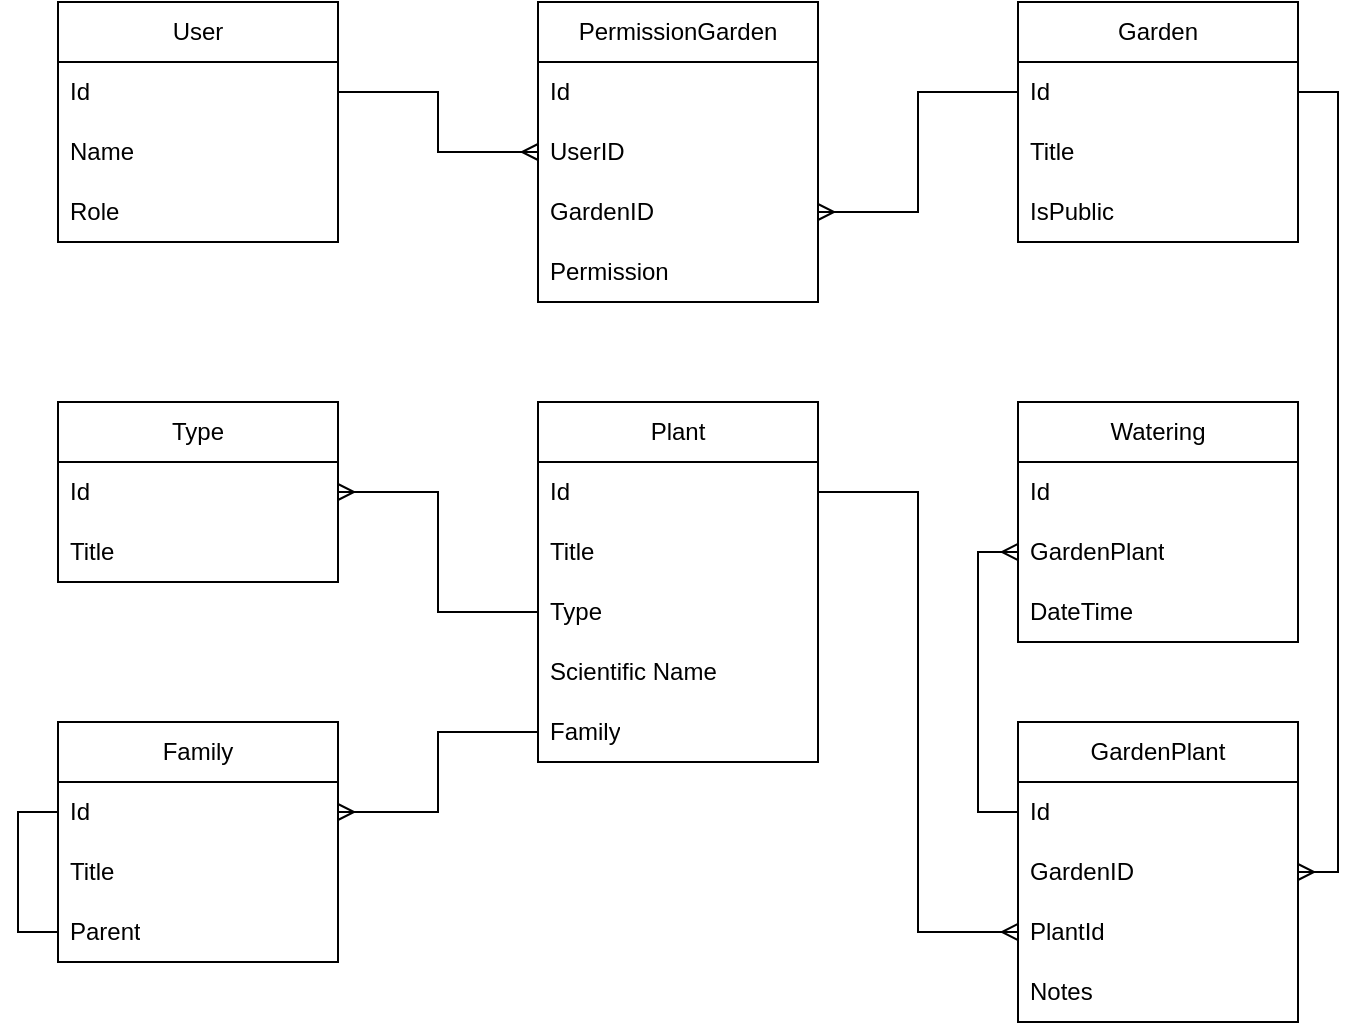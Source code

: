 <mxfile version="21.3.3" type="github">
  <diagram name="Page-1" id="vSVbbN4WZc9HBCSsLqm2">
    <mxGraphModel dx="1361" dy="627" grid="1" gridSize="10" guides="1" tooltips="1" connect="1" arrows="1" fold="1" page="0" pageScale="1" pageWidth="1169" pageHeight="827" background="none" math="0" shadow="0">
      <root>
        <mxCell id="0" />
        <mxCell id="1" parent="0" />
        <mxCell id="XW5G2sEWw_SWdA0xkO9e-39" value="User" style="swimlane;fontStyle=0;childLayout=stackLayout;horizontal=1;startSize=30;horizontalStack=0;resizeParent=1;resizeParentMax=0;resizeLast=0;collapsible=1;marginBottom=0;whiteSpace=wrap;html=1;" parent="1" vertex="1">
          <mxGeometry x="-240" y="240" width="140" height="120" as="geometry" />
        </mxCell>
        <mxCell id="XW5G2sEWw_SWdA0xkO9e-40" value="Id" style="text;strokeColor=none;fillColor=none;align=left;verticalAlign=middle;spacingLeft=4;spacingRight=4;overflow=hidden;points=[[0,0.5],[1,0.5]];portConstraint=eastwest;rotatable=0;whiteSpace=wrap;html=1;" parent="XW5G2sEWw_SWdA0xkO9e-39" vertex="1">
          <mxGeometry y="30" width="140" height="30" as="geometry" />
        </mxCell>
        <mxCell id="XW5G2sEWw_SWdA0xkO9e-41" value="Name" style="text;strokeColor=none;fillColor=none;align=left;verticalAlign=middle;spacingLeft=4;spacingRight=4;overflow=hidden;points=[[0,0.5],[1,0.5]];portConstraint=eastwest;rotatable=0;whiteSpace=wrap;html=1;" parent="XW5G2sEWw_SWdA0xkO9e-39" vertex="1">
          <mxGeometry y="60" width="140" height="30" as="geometry" />
        </mxCell>
        <mxCell id="XW5G2sEWw_SWdA0xkO9e-62" value="Role" style="text;strokeColor=none;fillColor=none;align=left;verticalAlign=middle;spacingLeft=4;spacingRight=4;overflow=hidden;points=[[0,0.5],[1,0.5]];portConstraint=eastwest;rotatable=0;whiteSpace=wrap;html=1;" parent="XW5G2sEWw_SWdA0xkO9e-39" vertex="1">
          <mxGeometry y="90" width="140" height="30" as="geometry" />
        </mxCell>
        <mxCell id="XW5G2sEWw_SWdA0xkO9e-43" value="Garden" style="swimlane;fontStyle=0;childLayout=stackLayout;horizontal=1;startSize=30;horizontalStack=0;resizeParent=1;resizeParentMax=0;resizeLast=0;collapsible=1;marginBottom=0;whiteSpace=wrap;html=1;" parent="1" vertex="1">
          <mxGeometry x="240" y="240" width="140" height="120" as="geometry" />
        </mxCell>
        <mxCell id="XW5G2sEWw_SWdA0xkO9e-44" value="Id" style="text;strokeColor=none;fillColor=none;align=left;verticalAlign=middle;spacingLeft=4;spacingRight=4;overflow=hidden;points=[[0,0.5],[1,0.5]];portConstraint=eastwest;rotatable=0;whiteSpace=wrap;html=1;" parent="XW5G2sEWw_SWdA0xkO9e-43" vertex="1">
          <mxGeometry y="30" width="140" height="30" as="geometry" />
        </mxCell>
        <mxCell id="XW5G2sEWw_SWdA0xkO9e-45" value="Title" style="text;strokeColor=none;fillColor=none;align=left;verticalAlign=middle;spacingLeft=4;spacingRight=4;overflow=hidden;points=[[0,0.5],[1,0.5]];portConstraint=eastwest;rotatable=0;whiteSpace=wrap;html=1;" parent="XW5G2sEWw_SWdA0xkO9e-43" vertex="1">
          <mxGeometry y="60" width="140" height="30" as="geometry" />
        </mxCell>
        <mxCell id="XW5G2sEWw_SWdA0xkO9e-1412" value="IsPublic" style="text;strokeColor=none;fillColor=none;align=left;verticalAlign=middle;spacingLeft=4;spacingRight=4;overflow=hidden;points=[[0,0.5],[1,0.5]];portConstraint=eastwest;rotatable=0;whiteSpace=wrap;html=1;" parent="XW5G2sEWw_SWdA0xkO9e-43" vertex="1">
          <mxGeometry y="90" width="140" height="30" as="geometry" />
        </mxCell>
        <mxCell id="XW5G2sEWw_SWdA0xkO9e-50" value="Plant" style="swimlane;fontStyle=0;childLayout=stackLayout;horizontal=1;startSize=30;horizontalStack=0;resizeParent=1;resizeParentMax=0;resizeLast=0;collapsible=1;marginBottom=0;whiteSpace=wrap;html=1;" parent="1" vertex="1">
          <mxGeometry y="440" width="140" height="180" as="geometry" />
        </mxCell>
        <mxCell id="XW5G2sEWw_SWdA0xkO9e-51" value="Id" style="text;strokeColor=none;fillColor=none;align=left;verticalAlign=middle;spacingLeft=4;spacingRight=4;overflow=hidden;points=[[0,0.5],[1,0.5]];portConstraint=eastwest;rotatable=0;whiteSpace=wrap;html=1;" parent="XW5G2sEWw_SWdA0xkO9e-50" vertex="1">
          <mxGeometry y="30" width="140" height="30" as="geometry" />
        </mxCell>
        <mxCell id="XW5G2sEWw_SWdA0xkO9e-52" value="Title" style="text;strokeColor=none;fillColor=none;align=left;verticalAlign=middle;spacingLeft=4;spacingRight=4;overflow=hidden;points=[[0,0.5],[1,0.5]];portConstraint=eastwest;rotatable=0;whiteSpace=wrap;html=1;" parent="XW5G2sEWw_SWdA0xkO9e-50" vertex="1">
          <mxGeometry y="60" width="140" height="30" as="geometry" />
        </mxCell>
        <mxCell id="XW5G2sEWw_SWdA0xkO9e-53" value="Type" style="text;strokeColor=none;fillColor=none;align=left;verticalAlign=middle;spacingLeft=4;spacingRight=4;overflow=hidden;points=[[0,0.5],[1,0.5]];portConstraint=eastwest;rotatable=0;whiteSpace=wrap;html=1;" parent="XW5G2sEWw_SWdA0xkO9e-50" vertex="1">
          <mxGeometry y="90" width="140" height="30" as="geometry" />
        </mxCell>
        <mxCell id="XW5G2sEWw_SWdA0xkO9e-1403" value="Scientific Name" style="text;strokeColor=none;fillColor=none;align=left;verticalAlign=middle;spacingLeft=4;spacingRight=4;overflow=hidden;points=[[0,0.5],[1,0.5]];portConstraint=eastwest;rotatable=0;whiteSpace=wrap;html=1;" parent="XW5G2sEWw_SWdA0xkO9e-50" vertex="1">
          <mxGeometry y="120" width="140" height="30" as="geometry" />
        </mxCell>
        <mxCell id="XW5G2sEWw_SWdA0xkO9e-1420" value="Family" style="text;strokeColor=none;fillColor=none;align=left;verticalAlign=middle;spacingLeft=4;spacingRight=4;overflow=hidden;points=[[0,0.5],[1,0.5]];portConstraint=eastwest;rotatable=0;whiteSpace=wrap;html=1;" parent="XW5G2sEWw_SWdA0xkO9e-50" vertex="1">
          <mxGeometry y="150" width="140" height="30" as="geometry" />
        </mxCell>
        <mxCell id="XW5G2sEWw_SWdA0xkO9e-57" value="Type" style="swimlane;fontStyle=0;childLayout=stackLayout;horizontal=1;startSize=30;horizontalStack=0;resizeParent=1;resizeParentMax=0;resizeLast=0;collapsible=1;marginBottom=0;whiteSpace=wrap;html=1;" parent="1" vertex="1">
          <mxGeometry x="-240" y="440" width="140" height="90" as="geometry" />
        </mxCell>
        <mxCell id="XW5G2sEWw_SWdA0xkO9e-58" value="Id" style="text;strokeColor=none;fillColor=none;align=left;verticalAlign=middle;spacingLeft=4;spacingRight=4;overflow=hidden;points=[[0,0.5],[1,0.5]];portConstraint=eastwest;rotatable=0;whiteSpace=wrap;html=1;" parent="XW5G2sEWw_SWdA0xkO9e-57" vertex="1">
          <mxGeometry y="30" width="140" height="30" as="geometry" />
        </mxCell>
        <mxCell id="XW5G2sEWw_SWdA0xkO9e-59" value="Title" style="text;strokeColor=none;fillColor=none;align=left;verticalAlign=middle;spacingLeft=4;spacingRight=4;overflow=hidden;points=[[0,0.5],[1,0.5]];portConstraint=eastwest;rotatable=0;whiteSpace=wrap;html=1;" parent="XW5G2sEWw_SWdA0xkO9e-57" vertex="1">
          <mxGeometry y="60" width="140" height="30" as="geometry" />
        </mxCell>
        <mxCell id="XW5G2sEWw_SWdA0xkO9e-63" value="PermissionGarden" style="swimlane;fontStyle=0;childLayout=stackLayout;horizontal=1;startSize=30;horizontalStack=0;resizeParent=1;resizeParentMax=0;resizeLast=0;collapsible=1;marginBottom=0;whiteSpace=wrap;html=1;" parent="1" vertex="1">
          <mxGeometry y="240" width="140" height="150" as="geometry" />
        </mxCell>
        <mxCell id="XW5G2sEWw_SWdA0xkO9e-64" value="Id" style="text;strokeColor=none;fillColor=none;align=left;verticalAlign=middle;spacingLeft=4;spacingRight=4;overflow=hidden;points=[[0,0.5],[1,0.5]];portConstraint=eastwest;rotatable=0;whiteSpace=wrap;html=1;" parent="XW5G2sEWw_SWdA0xkO9e-63" vertex="1">
          <mxGeometry y="30" width="140" height="30" as="geometry" />
        </mxCell>
        <mxCell id="XW5G2sEWw_SWdA0xkO9e-65" value="UserID" style="text;strokeColor=none;fillColor=none;align=left;verticalAlign=middle;spacingLeft=4;spacingRight=4;overflow=hidden;points=[[0,0.5],[1,0.5]];portConstraint=eastwest;rotatable=0;whiteSpace=wrap;html=1;" parent="XW5G2sEWw_SWdA0xkO9e-63" vertex="1">
          <mxGeometry y="60" width="140" height="30" as="geometry" />
        </mxCell>
        <mxCell id="XW5G2sEWw_SWdA0xkO9e-66" value="GardenID" style="text;strokeColor=none;fillColor=none;align=left;verticalAlign=middle;spacingLeft=4;spacingRight=4;overflow=hidden;points=[[0,0.5],[1,0.5]];portConstraint=eastwest;rotatable=0;whiteSpace=wrap;html=1;" parent="XW5G2sEWw_SWdA0xkO9e-63" vertex="1">
          <mxGeometry y="90" width="140" height="30" as="geometry" />
        </mxCell>
        <mxCell id="XW5G2sEWw_SWdA0xkO9e-67" value="Permission" style="text;strokeColor=none;fillColor=none;align=left;verticalAlign=middle;spacingLeft=4;spacingRight=4;overflow=hidden;points=[[0,0.5],[1,0.5]];portConstraint=eastwest;rotatable=0;whiteSpace=wrap;html=1;" parent="XW5G2sEWw_SWdA0xkO9e-63" vertex="1">
          <mxGeometry y="120" width="140" height="30" as="geometry" />
        </mxCell>
        <mxCell id="XW5G2sEWw_SWdA0xkO9e-69" style="edgeStyle=orthogonalEdgeStyle;rounded=0;orthogonalLoop=1;jettySize=auto;html=1;startArrow=ERmany;startFill=0;endArrow=baseDash;endFill=0;" parent="1" source="XW5G2sEWw_SWdA0xkO9e-65" target="XW5G2sEWw_SWdA0xkO9e-40" edge="1">
          <mxGeometry relative="1" as="geometry" />
        </mxCell>
        <mxCell id="XW5G2sEWw_SWdA0xkO9e-70" style="edgeStyle=orthogonalEdgeStyle;rounded=0;orthogonalLoop=1;jettySize=auto;html=1;startArrow=ERmany;startFill=0;endArrow=baseDash;endFill=0;" parent="1" source="XW5G2sEWw_SWdA0xkO9e-66" target="XW5G2sEWw_SWdA0xkO9e-44" edge="1">
          <mxGeometry relative="1" as="geometry" />
        </mxCell>
        <mxCell id="XW5G2sEWw_SWdA0xkO9e-71" style="edgeStyle=orthogonalEdgeStyle;rounded=0;orthogonalLoop=1;jettySize=auto;html=1;entryX=1;entryY=0.5;entryDx=0;entryDy=0;startArrow=baseDash;startFill=0;endArrow=ERmany;endFill=0;" parent="1" source="XW5G2sEWw_SWdA0xkO9e-53" target="XW5G2sEWw_SWdA0xkO9e-58" edge="1">
          <mxGeometry relative="1" as="geometry" />
        </mxCell>
        <mxCell id="XW5G2sEWw_SWdA0xkO9e-1404" value="GardenPlant" style="swimlane;fontStyle=0;childLayout=stackLayout;horizontal=1;startSize=30;horizontalStack=0;resizeParent=1;resizeParentMax=0;resizeLast=0;collapsible=1;marginBottom=0;whiteSpace=wrap;html=1;" parent="1" vertex="1">
          <mxGeometry x="240" y="600" width="140" height="150" as="geometry" />
        </mxCell>
        <mxCell id="XW5G2sEWw_SWdA0xkO9e-1405" value="Id" style="text;strokeColor=none;fillColor=none;align=left;verticalAlign=middle;spacingLeft=4;spacingRight=4;overflow=hidden;points=[[0,0.5],[1,0.5]];portConstraint=eastwest;rotatable=0;whiteSpace=wrap;html=1;" parent="XW5G2sEWw_SWdA0xkO9e-1404" vertex="1">
          <mxGeometry y="30" width="140" height="30" as="geometry" />
        </mxCell>
        <mxCell id="XW5G2sEWw_SWdA0xkO9e-1407" value="GardenID" style="text;strokeColor=none;fillColor=none;align=left;verticalAlign=middle;spacingLeft=4;spacingRight=4;overflow=hidden;points=[[0,0.5],[1,0.5]];portConstraint=eastwest;rotatable=0;whiteSpace=wrap;html=1;" parent="XW5G2sEWw_SWdA0xkO9e-1404" vertex="1">
          <mxGeometry y="60" width="140" height="30" as="geometry" />
        </mxCell>
        <mxCell id="XW5G2sEWw_SWdA0xkO9e-1406" value="PlantId" style="text;strokeColor=none;fillColor=none;align=left;verticalAlign=middle;spacingLeft=4;spacingRight=4;overflow=hidden;points=[[0,0.5],[1,0.5]];portConstraint=eastwest;rotatable=0;whiteSpace=wrap;html=1;" parent="XW5G2sEWw_SWdA0xkO9e-1404" vertex="1">
          <mxGeometry y="90" width="140" height="30" as="geometry" />
        </mxCell>
        <mxCell id="XW5G2sEWw_SWdA0xkO9e-1408" value="Notes" style="text;strokeColor=none;fillColor=none;align=left;verticalAlign=middle;spacingLeft=4;spacingRight=4;overflow=hidden;points=[[0,0.5],[1,0.5]];portConstraint=eastwest;rotatable=0;whiteSpace=wrap;html=1;" parent="XW5G2sEWw_SWdA0xkO9e-1404" vertex="1">
          <mxGeometry y="120" width="140" height="30" as="geometry" />
        </mxCell>
        <mxCell id="XW5G2sEWw_SWdA0xkO9e-1411" style="edgeStyle=orthogonalEdgeStyle;rounded=0;orthogonalLoop=1;jettySize=auto;html=1;endArrow=baseDash;endFill=0;startArrow=ERmany;startFill=0;" parent="1" source="XW5G2sEWw_SWdA0xkO9e-1406" target="XW5G2sEWw_SWdA0xkO9e-51" edge="1">
          <mxGeometry relative="1" as="geometry" />
        </mxCell>
        <mxCell id="XW5G2sEWw_SWdA0xkO9e-1413" value="Family" style="swimlane;fontStyle=0;childLayout=stackLayout;horizontal=1;startSize=30;horizontalStack=0;resizeParent=1;resizeParentMax=0;resizeLast=0;collapsible=1;marginBottom=0;whiteSpace=wrap;html=1;" parent="1" vertex="1">
          <mxGeometry x="-240" y="600" width="140" height="120" as="geometry" />
        </mxCell>
        <mxCell id="XW5G2sEWw_SWdA0xkO9e-1414" value="Id" style="text;strokeColor=none;fillColor=none;align=left;verticalAlign=middle;spacingLeft=4;spacingRight=4;overflow=hidden;points=[[0,0.5],[1,0.5]];portConstraint=eastwest;rotatable=0;whiteSpace=wrap;html=1;" parent="XW5G2sEWw_SWdA0xkO9e-1413" vertex="1">
          <mxGeometry y="30" width="140" height="30" as="geometry" />
        </mxCell>
        <mxCell id="XW5G2sEWw_SWdA0xkO9e-1415" value="Title" style="text;strokeColor=none;fillColor=none;align=left;verticalAlign=middle;spacingLeft=4;spacingRight=4;overflow=hidden;points=[[0,0.5],[1,0.5]];portConstraint=eastwest;rotatable=0;whiteSpace=wrap;html=1;" parent="XW5G2sEWw_SWdA0xkO9e-1413" vertex="1">
          <mxGeometry y="60" width="140" height="30" as="geometry" />
        </mxCell>
        <mxCell id="XW5G2sEWw_SWdA0xkO9e-1417" style="edgeStyle=orthogonalEdgeStyle;rounded=0;orthogonalLoop=1;jettySize=auto;html=1;entryX=0;entryY=0.5;entryDx=0;entryDy=0;startArrow=baseDash;startFill=0;endArrow=baseDash;endFill=0;" parent="XW5G2sEWw_SWdA0xkO9e-1413" source="XW5G2sEWw_SWdA0xkO9e-1416" target="XW5G2sEWw_SWdA0xkO9e-1414" edge="1">
          <mxGeometry relative="1" as="geometry" />
        </mxCell>
        <mxCell id="XW5G2sEWw_SWdA0xkO9e-1416" value="Parent" style="text;strokeColor=none;fillColor=none;align=left;verticalAlign=middle;spacingLeft=4;spacingRight=4;overflow=hidden;points=[[0,0.5],[1,0.5]];portConstraint=eastwest;rotatable=0;whiteSpace=wrap;html=1;" parent="XW5G2sEWw_SWdA0xkO9e-1413" vertex="1">
          <mxGeometry y="90" width="140" height="30" as="geometry" />
        </mxCell>
        <mxCell id="XW5G2sEWw_SWdA0xkO9e-1421" style="edgeStyle=orthogonalEdgeStyle;rounded=0;orthogonalLoop=1;jettySize=auto;html=1;startArrow=baseDash;startFill=0;endArrow=ERmany;endFill=0;" parent="1" source="XW5G2sEWw_SWdA0xkO9e-1420" target="XW5G2sEWw_SWdA0xkO9e-1414" edge="1">
          <mxGeometry relative="1" as="geometry" />
        </mxCell>
        <mxCell id="MKy6Mv9juLF5l1hxLVQ1-1" value="Watering" style="swimlane;fontStyle=0;childLayout=stackLayout;horizontal=1;startSize=30;horizontalStack=0;resizeParent=1;resizeParentMax=0;resizeLast=0;collapsible=1;marginBottom=0;whiteSpace=wrap;html=1;" vertex="1" parent="1">
          <mxGeometry x="240" y="440" width="140" height="120" as="geometry" />
        </mxCell>
        <mxCell id="MKy6Mv9juLF5l1hxLVQ1-2" value="Id" style="text;strokeColor=none;fillColor=none;align=left;verticalAlign=middle;spacingLeft=4;spacingRight=4;overflow=hidden;points=[[0,0.5],[1,0.5]];portConstraint=eastwest;rotatable=0;whiteSpace=wrap;html=1;" vertex="1" parent="MKy6Mv9juLF5l1hxLVQ1-1">
          <mxGeometry y="30" width="140" height="30" as="geometry" />
        </mxCell>
        <mxCell id="MKy6Mv9juLF5l1hxLVQ1-3" value="GardenPlant" style="text;strokeColor=none;fillColor=none;align=left;verticalAlign=middle;spacingLeft=4;spacingRight=4;overflow=hidden;points=[[0,0.5],[1,0.5]];portConstraint=eastwest;rotatable=0;whiteSpace=wrap;html=1;" vertex="1" parent="MKy6Mv9juLF5l1hxLVQ1-1">
          <mxGeometry y="60" width="140" height="30" as="geometry" />
        </mxCell>
        <mxCell id="MKy6Mv9juLF5l1hxLVQ1-4" value="DateTime" style="text;strokeColor=none;fillColor=none;align=left;verticalAlign=middle;spacingLeft=4;spacingRight=4;overflow=hidden;points=[[0,0.5],[1,0.5]];portConstraint=eastwest;rotatable=0;whiteSpace=wrap;html=1;" vertex="1" parent="MKy6Mv9juLF5l1hxLVQ1-1">
          <mxGeometry y="90" width="140" height="30" as="geometry" />
        </mxCell>
        <mxCell id="MKy6Mv9juLF5l1hxLVQ1-6" style="edgeStyle=orthogonalEdgeStyle;rounded=0;orthogonalLoop=1;jettySize=auto;html=1;exitX=1;exitY=0.5;exitDx=0;exitDy=0;startArrow=ERmany;startFill=0;endArrow=baseDash;endFill=0;" edge="1" parent="1" source="XW5G2sEWw_SWdA0xkO9e-1407" target="XW5G2sEWw_SWdA0xkO9e-44">
          <mxGeometry relative="1" as="geometry" />
        </mxCell>
        <mxCell id="MKy6Mv9juLF5l1hxLVQ1-7" style="edgeStyle=orthogonalEdgeStyle;rounded=0;orthogonalLoop=1;jettySize=auto;html=1;entryX=0;entryY=0.5;entryDx=0;entryDy=0;startArrow=ERmany;startFill=0;endArrow=baseDash;endFill=0;" edge="1" parent="1" source="MKy6Mv9juLF5l1hxLVQ1-3" target="XW5G2sEWw_SWdA0xkO9e-1405">
          <mxGeometry relative="1" as="geometry" />
        </mxCell>
      </root>
    </mxGraphModel>
  </diagram>
</mxfile>
